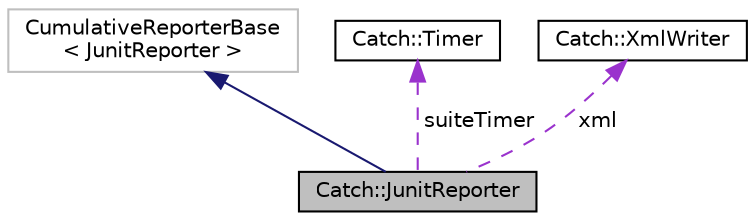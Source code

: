 digraph "Catch::JunitReporter"
{
  edge [fontname="Helvetica",fontsize="10",labelfontname="Helvetica",labelfontsize="10"];
  node [fontname="Helvetica",fontsize="10",shape=record];
  Node2 [label="Catch::JunitReporter",height=0.2,width=0.4,color="black", fillcolor="grey75", style="filled", fontcolor="black"];
  Node3 -> Node2 [dir="back",color="midnightblue",fontsize="10",style="solid",fontname="Helvetica"];
  Node3 [label="CumulativeReporterBase\l\< JunitReporter \>",height=0.2,width=0.4,color="grey75", fillcolor="white", style="filled"];
  Node4 -> Node2 [dir="back",color="darkorchid3",fontsize="10",style="dashed",label=" suiteTimer" ,fontname="Helvetica"];
  Node4 [label="Catch::Timer",height=0.2,width=0.4,color="black", fillcolor="white", style="filled",URL="$classCatch_1_1Timer.html"];
  Node5 -> Node2 [dir="back",color="darkorchid3",fontsize="10",style="dashed",label=" xml" ,fontname="Helvetica"];
  Node5 [label="Catch::XmlWriter",height=0.2,width=0.4,color="black", fillcolor="white", style="filled",URL="$classCatch_1_1XmlWriter.html"];
}
